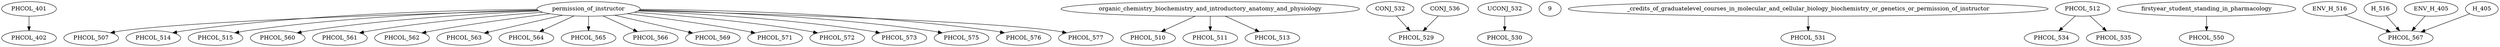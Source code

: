 digraph G {
    edge [color=black];
    PHCOL_401 -> PHCOL_402;
    edge [color=black];
    permission_of_instructor -> PHCOL_507;
    edge [color=black];
    organic_chemistry_biochemistry_and_introductory_anatomy_and_physiology -> PHCOL_510;
    edge [color=black];
    organic_chemistry_biochemistry_and_introductory_anatomy_and_physiology -> PHCOL_511;
    edge [color=black];
    organic_chemistry_biochemistry_and_introductory_anatomy_and_physiology -> PHCOL_513;
    edge [color=black];
    permission_of_instructor -> PHCOL_514;
    edge [color=black];
    permission_of_instructor -> PHCOL_515;
    edge [color=black];
    CONJ_532 -> PHCOL_529;
    CONJ_536 -> PHCOL_529;
    edge [color=black];
    UCONJ_532 -> PHCOL_530;
    edge [color=black];
    9_credits_of_graduatelevel_courses_in_molecular_and_cellular_biology_biochemistry_or_genetics_or_permission_of_instructor -> PHCOL_531;
    edge [color=black];
    PHCOL_512 -> PHCOL_534;
    edge [color=black];
    PHCOL_512 -> PHCOL_535;
    edge [color=black];
    firstyear_student_standing_in_pharmacology -> PHCOL_550;
    edge [color=black];
    permission_of_instructor -> PHCOL_560;
    edge [color=black];
    permission_of_instructor -> PHCOL_561;
    edge [color=black];
    permission_of_instructor -> PHCOL_562;
    edge [color=black];
    permission_of_instructor -> PHCOL_563;
    edge [color=black];
    permission_of_instructor -> PHCOL_564;
    edge [color=black];
    permission_of_instructor -> PHCOL_565;
    edge [color=black];
    permission_of_instructor -> PHCOL_566;
    edge [color=black];
    ENV_H_516 -> PHCOL_567;
    H_516 -> PHCOL_567;
    ENV_H_405 -> PHCOL_567;
    H_405 -> PHCOL_567;
    edge [color=black];
    permission_of_instructor -> PHCOL_569;
    edge [color=black];
    permission_of_instructor -> PHCOL_571;
    edge [color=black];
    permission_of_instructor -> PHCOL_572;
    edge [color=black];
    permission_of_instructor -> PHCOL_573;
    edge [color=black];
    permission_of_instructor -> PHCOL_575;
    edge [color=black];
    permission_of_instructor -> PHCOL_576;
    edge [color=black];
    permission_of_instructor -> PHCOL_577;
}
